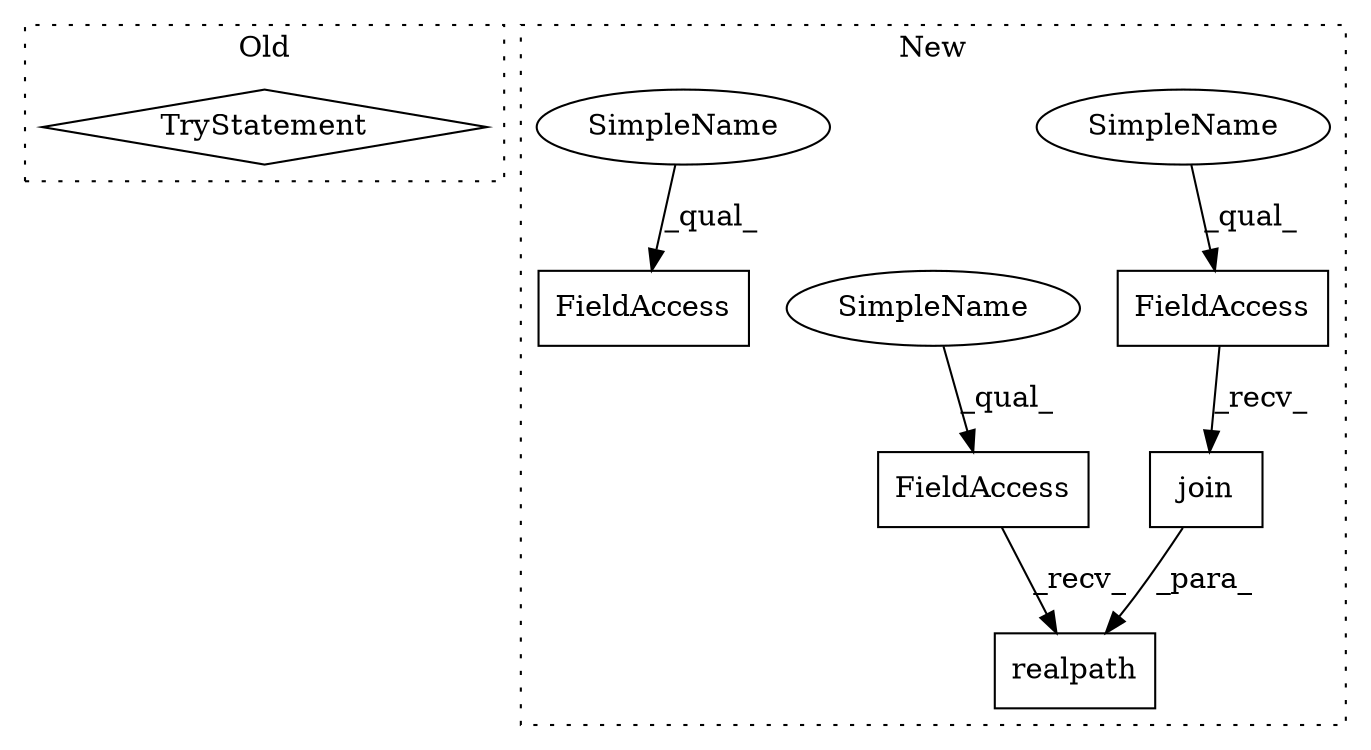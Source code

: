 digraph G {
subgraph cluster0 {
1 [label="TryStatement" a="54" s="8243" l="4" shape="diamond"];
label = "Old";
style="dotted";
}
subgraph cluster1 {
2 [label="realpath" a="32" s="9245,9282" l="9,1" shape="box"];
3 [label="FieldAccess" a="22" s="9237" l="7" shape="box"];
4 [label="join" a="32" s="9262,9281" l="5,1" shape="box"];
5 [label="FieldAccess" a="22" s="8407" l="7" shape="box"];
6 [label="FieldAccess" a="22" s="9254" l="7" shape="box"];
7 [label="SimpleName" a="42" s="9254" l="2" shape="ellipse"];
8 [label="SimpleName" a="42" s="9237" l="2" shape="ellipse"];
9 [label="SimpleName" a="42" s="8407" l="2" shape="ellipse"];
label = "New";
style="dotted";
}
3 -> 2 [label="_recv_"];
4 -> 2 [label="_para_"];
6 -> 4 [label="_recv_"];
7 -> 6 [label="_qual_"];
8 -> 3 [label="_qual_"];
9 -> 5 [label="_qual_"];
}